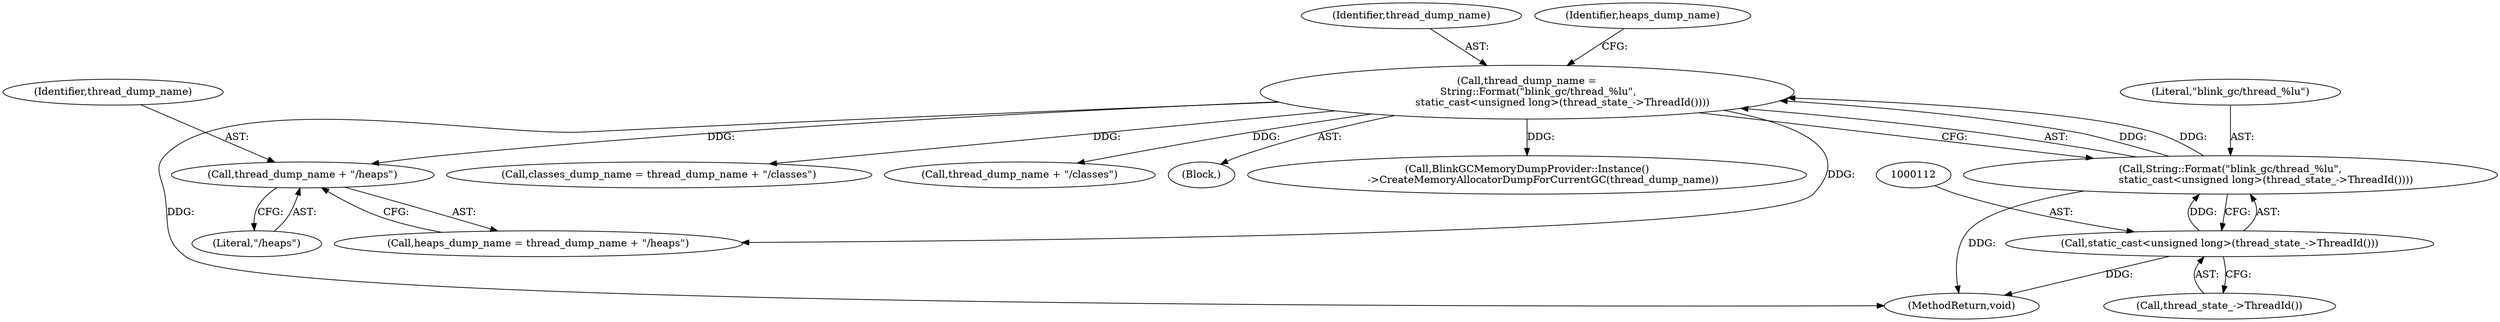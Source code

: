 digraph "0_Chrome_20b65d00ca3d8696430e22efad7485366f8c3a21_2@API" {
"1000117" [label="(Call,thread_dump_name + \"/heaps\")"];
"1000107" [label="(Call,thread_dump_name =\n       String::Format(\"blink_gc/thread_%lu\",\n                      static_cast<unsigned long>(thread_state_->ThreadId())))"];
"1000109" [label="(Call,String::Format(\"blink_gc/thread_%lu\",\n                      static_cast<unsigned long>(thread_state_->ThreadId())))"];
"1000111" [label="(Call,static_cast<unsigned long>(thread_state_->ThreadId()))"];
"1000118" [label="(Identifier,thread_dump_name)"];
"1000109" [label="(Call,String::Format(\"blink_gc/thread_%lu\",\n                      static_cast<unsigned long>(thread_state_->ThreadId())))"];
"1000121" [label="(Call,classes_dump_name = thread_dump_name + \"/classes\")"];
"1000108" [label="(Identifier,thread_dump_name)"];
"1000123" [label="(Call,thread_dump_name + \"/classes\")"];
"1000117" [label="(Call,thread_dump_name + \"/heaps\")"];
"1000111" [label="(Call,static_cast<unsigned long>(thread_state_->ThreadId()))"];
"1000113" [label="(Call,thread_state_->ThreadId())"];
"1000102" [label="(Block,)"];
"1000234" [label="(Call,BlinkGCMemoryDumpProvider::Instance()\n          ->CreateMemoryAllocatorDumpForCurrentGC(thread_dump_name))"];
"1000110" [label="(Literal,\"blink_gc/thread_%lu\")"];
"1000115" [label="(Call,heaps_dump_name = thread_dump_name + \"/heaps\")"];
"1000265" [label="(MethodReturn,void)"];
"1000119" [label="(Literal,\"/heaps\")"];
"1000116" [label="(Identifier,heaps_dump_name)"];
"1000107" [label="(Call,thread_dump_name =\n       String::Format(\"blink_gc/thread_%lu\",\n                      static_cast<unsigned long>(thread_state_->ThreadId())))"];
"1000117" -> "1000115"  [label="AST: "];
"1000117" -> "1000119"  [label="CFG: "];
"1000118" -> "1000117"  [label="AST: "];
"1000119" -> "1000117"  [label="AST: "];
"1000115" -> "1000117"  [label="CFG: "];
"1000107" -> "1000117"  [label="DDG: "];
"1000107" -> "1000102"  [label="AST: "];
"1000107" -> "1000109"  [label="CFG: "];
"1000108" -> "1000107"  [label="AST: "];
"1000109" -> "1000107"  [label="AST: "];
"1000116" -> "1000107"  [label="CFG: "];
"1000107" -> "1000265"  [label="DDG: "];
"1000109" -> "1000107"  [label="DDG: "];
"1000109" -> "1000107"  [label="DDG: "];
"1000107" -> "1000115"  [label="DDG: "];
"1000107" -> "1000121"  [label="DDG: "];
"1000107" -> "1000123"  [label="DDG: "];
"1000107" -> "1000234"  [label="DDG: "];
"1000109" -> "1000111"  [label="CFG: "];
"1000110" -> "1000109"  [label="AST: "];
"1000111" -> "1000109"  [label="AST: "];
"1000109" -> "1000265"  [label="DDG: "];
"1000111" -> "1000109"  [label="DDG: "];
"1000111" -> "1000113"  [label="CFG: "];
"1000112" -> "1000111"  [label="AST: "];
"1000113" -> "1000111"  [label="AST: "];
"1000111" -> "1000265"  [label="DDG: "];
}
